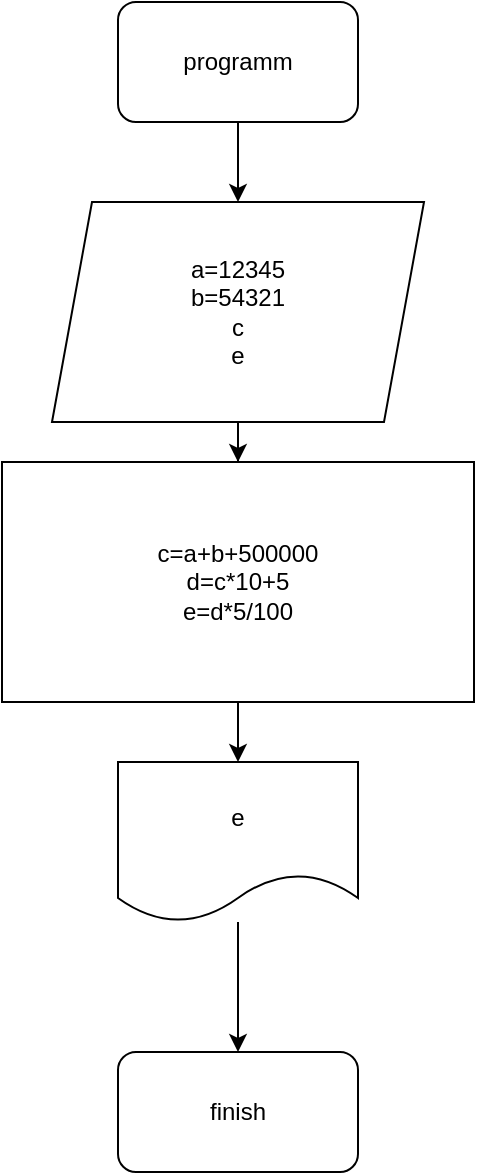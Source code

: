 <mxfile version="14.9.8" type="device"><diagram id="2AInzmGDzXXa-9qCouao" name="Page-1"><mxGraphModel dx="868" dy="450" grid="1" gridSize="10" guides="1" tooltips="1" connect="1" arrows="1" fold="1" page="1" pageScale="1" pageWidth="827" pageHeight="1169" math="0" shadow="0"><root><mxCell id="0"/><mxCell id="1" parent="0"/><mxCell id="XWuyiqnJZdYpn6Xdtvao-6" value="" style="edgeStyle=orthogonalEdgeStyle;rounded=0;orthogonalLoop=1;jettySize=auto;html=1;" edge="1" parent="1" source="XWuyiqnJZdYpn6Xdtvao-1" target="XWuyiqnJZdYpn6Xdtvao-2"><mxGeometry relative="1" as="geometry"/></mxCell><mxCell id="XWuyiqnJZdYpn6Xdtvao-1" value="programm" style="rounded=1;whiteSpace=wrap;html=1;" vertex="1" parent="1"><mxGeometry x="354" y="60" width="120" height="60" as="geometry"/></mxCell><mxCell id="XWuyiqnJZdYpn6Xdtvao-7" value="" style="edgeStyle=orthogonalEdgeStyle;rounded=0;orthogonalLoop=1;jettySize=auto;html=1;" edge="1" parent="1" source="XWuyiqnJZdYpn6Xdtvao-2" target="XWuyiqnJZdYpn6Xdtvao-3"><mxGeometry relative="1" as="geometry"/></mxCell><mxCell id="XWuyiqnJZdYpn6Xdtvao-2" value="a=12345&lt;br&gt;b=54321&lt;br&gt;c&lt;br&gt;e" style="shape=parallelogram;perimeter=parallelogramPerimeter;whiteSpace=wrap;html=1;fixedSize=1;" vertex="1" parent="1"><mxGeometry x="321" y="160" width="186" height="110" as="geometry"/></mxCell><mxCell id="XWuyiqnJZdYpn6Xdtvao-9" value="" style="edgeStyle=orthogonalEdgeStyle;rounded=0;orthogonalLoop=1;jettySize=auto;html=1;" edge="1" parent="1" source="XWuyiqnJZdYpn6Xdtvao-3" target="XWuyiqnJZdYpn6Xdtvao-4"><mxGeometry relative="1" as="geometry"/></mxCell><mxCell id="XWuyiqnJZdYpn6Xdtvao-3" value="c=a+b+500000&lt;br&gt;d=c*10+5&lt;br&gt;e=d*5/100" style="rounded=0;whiteSpace=wrap;html=1;" vertex="1" parent="1"><mxGeometry x="296" y="290" width="236" height="120" as="geometry"/></mxCell><mxCell id="XWuyiqnJZdYpn6Xdtvao-10" value="" style="edgeStyle=orthogonalEdgeStyle;rounded=0;orthogonalLoop=1;jettySize=auto;html=1;" edge="1" parent="1" source="XWuyiqnJZdYpn6Xdtvao-4" target="XWuyiqnJZdYpn6Xdtvao-5"><mxGeometry relative="1" as="geometry"/></mxCell><mxCell id="XWuyiqnJZdYpn6Xdtvao-4" value="e" style="shape=document;whiteSpace=wrap;html=1;boundedLbl=1;" vertex="1" parent="1"><mxGeometry x="354" y="440" width="120" height="80" as="geometry"/></mxCell><mxCell id="XWuyiqnJZdYpn6Xdtvao-5" value="finish" style="rounded=1;whiteSpace=wrap;html=1;" vertex="1" parent="1"><mxGeometry x="354" y="585" width="120" height="60" as="geometry"/></mxCell></root></mxGraphModel></diagram></mxfile>